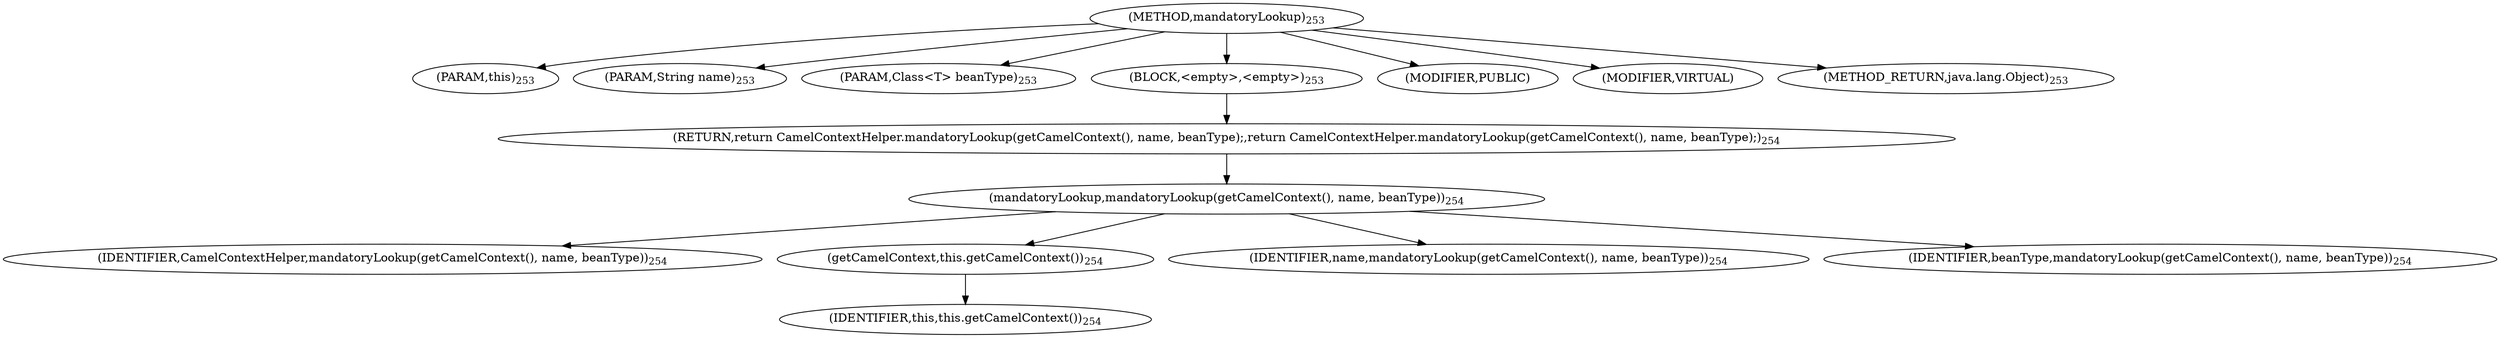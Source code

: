 digraph "mandatoryLookup" {  
"487" [label = <(METHOD,mandatoryLookup)<SUB>253</SUB>> ]
"34" [label = <(PARAM,this)<SUB>253</SUB>> ]
"488" [label = <(PARAM,String name)<SUB>253</SUB>> ]
"489" [label = <(PARAM,Class&lt;T&gt; beanType)<SUB>253</SUB>> ]
"490" [label = <(BLOCK,&lt;empty&gt;,&lt;empty&gt;)<SUB>253</SUB>> ]
"491" [label = <(RETURN,return CamelContextHelper.mandatoryLookup(getCamelContext(), name, beanType);,return CamelContextHelper.mandatoryLookup(getCamelContext(), name, beanType);)<SUB>254</SUB>> ]
"492" [label = <(mandatoryLookup,mandatoryLookup(getCamelContext(), name, beanType))<SUB>254</SUB>> ]
"493" [label = <(IDENTIFIER,CamelContextHelper,mandatoryLookup(getCamelContext(), name, beanType))<SUB>254</SUB>> ]
"494" [label = <(getCamelContext,this.getCamelContext())<SUB>254</SUB>> ]
"33" [label = <(IDENTIFIER,this,this.getCamelContext())<SUB>254</SUB>> ]
"495" [label = <(IDENTIFIER,name,mandatoryLookup(getCamelContext(), name, beanType))<SUB>254</SUB>> ]
"496" [label = <(IDENTIFIER,beanType,mandatoryLookup(getCamelContext(), name, beanType))<SUB>254</SUB>> ]
"497" [label = <(MODIFIER,PUBLIC)> ]
"498" [label = <(MODIFIER,VIRTUAL)> ]
"499" [label = <(METHOD_RETURN,java.lang.Object)<SUB>253</SUB>> ]
  "487" -> "34" 
  "487" -> "488" 
  "487" -> "489" 
  "487" -> "490" 
  "487" -> "497" 
  "487" -> "498" 
  "487" -> "499" 
  "490" -> "491" 
  "491" -> "492" 
  "492" -> "493" 
  "492" -> "494" 
  "492" -> "495" 
  "492" -> "496" 
  "494" -> "33" 
}
